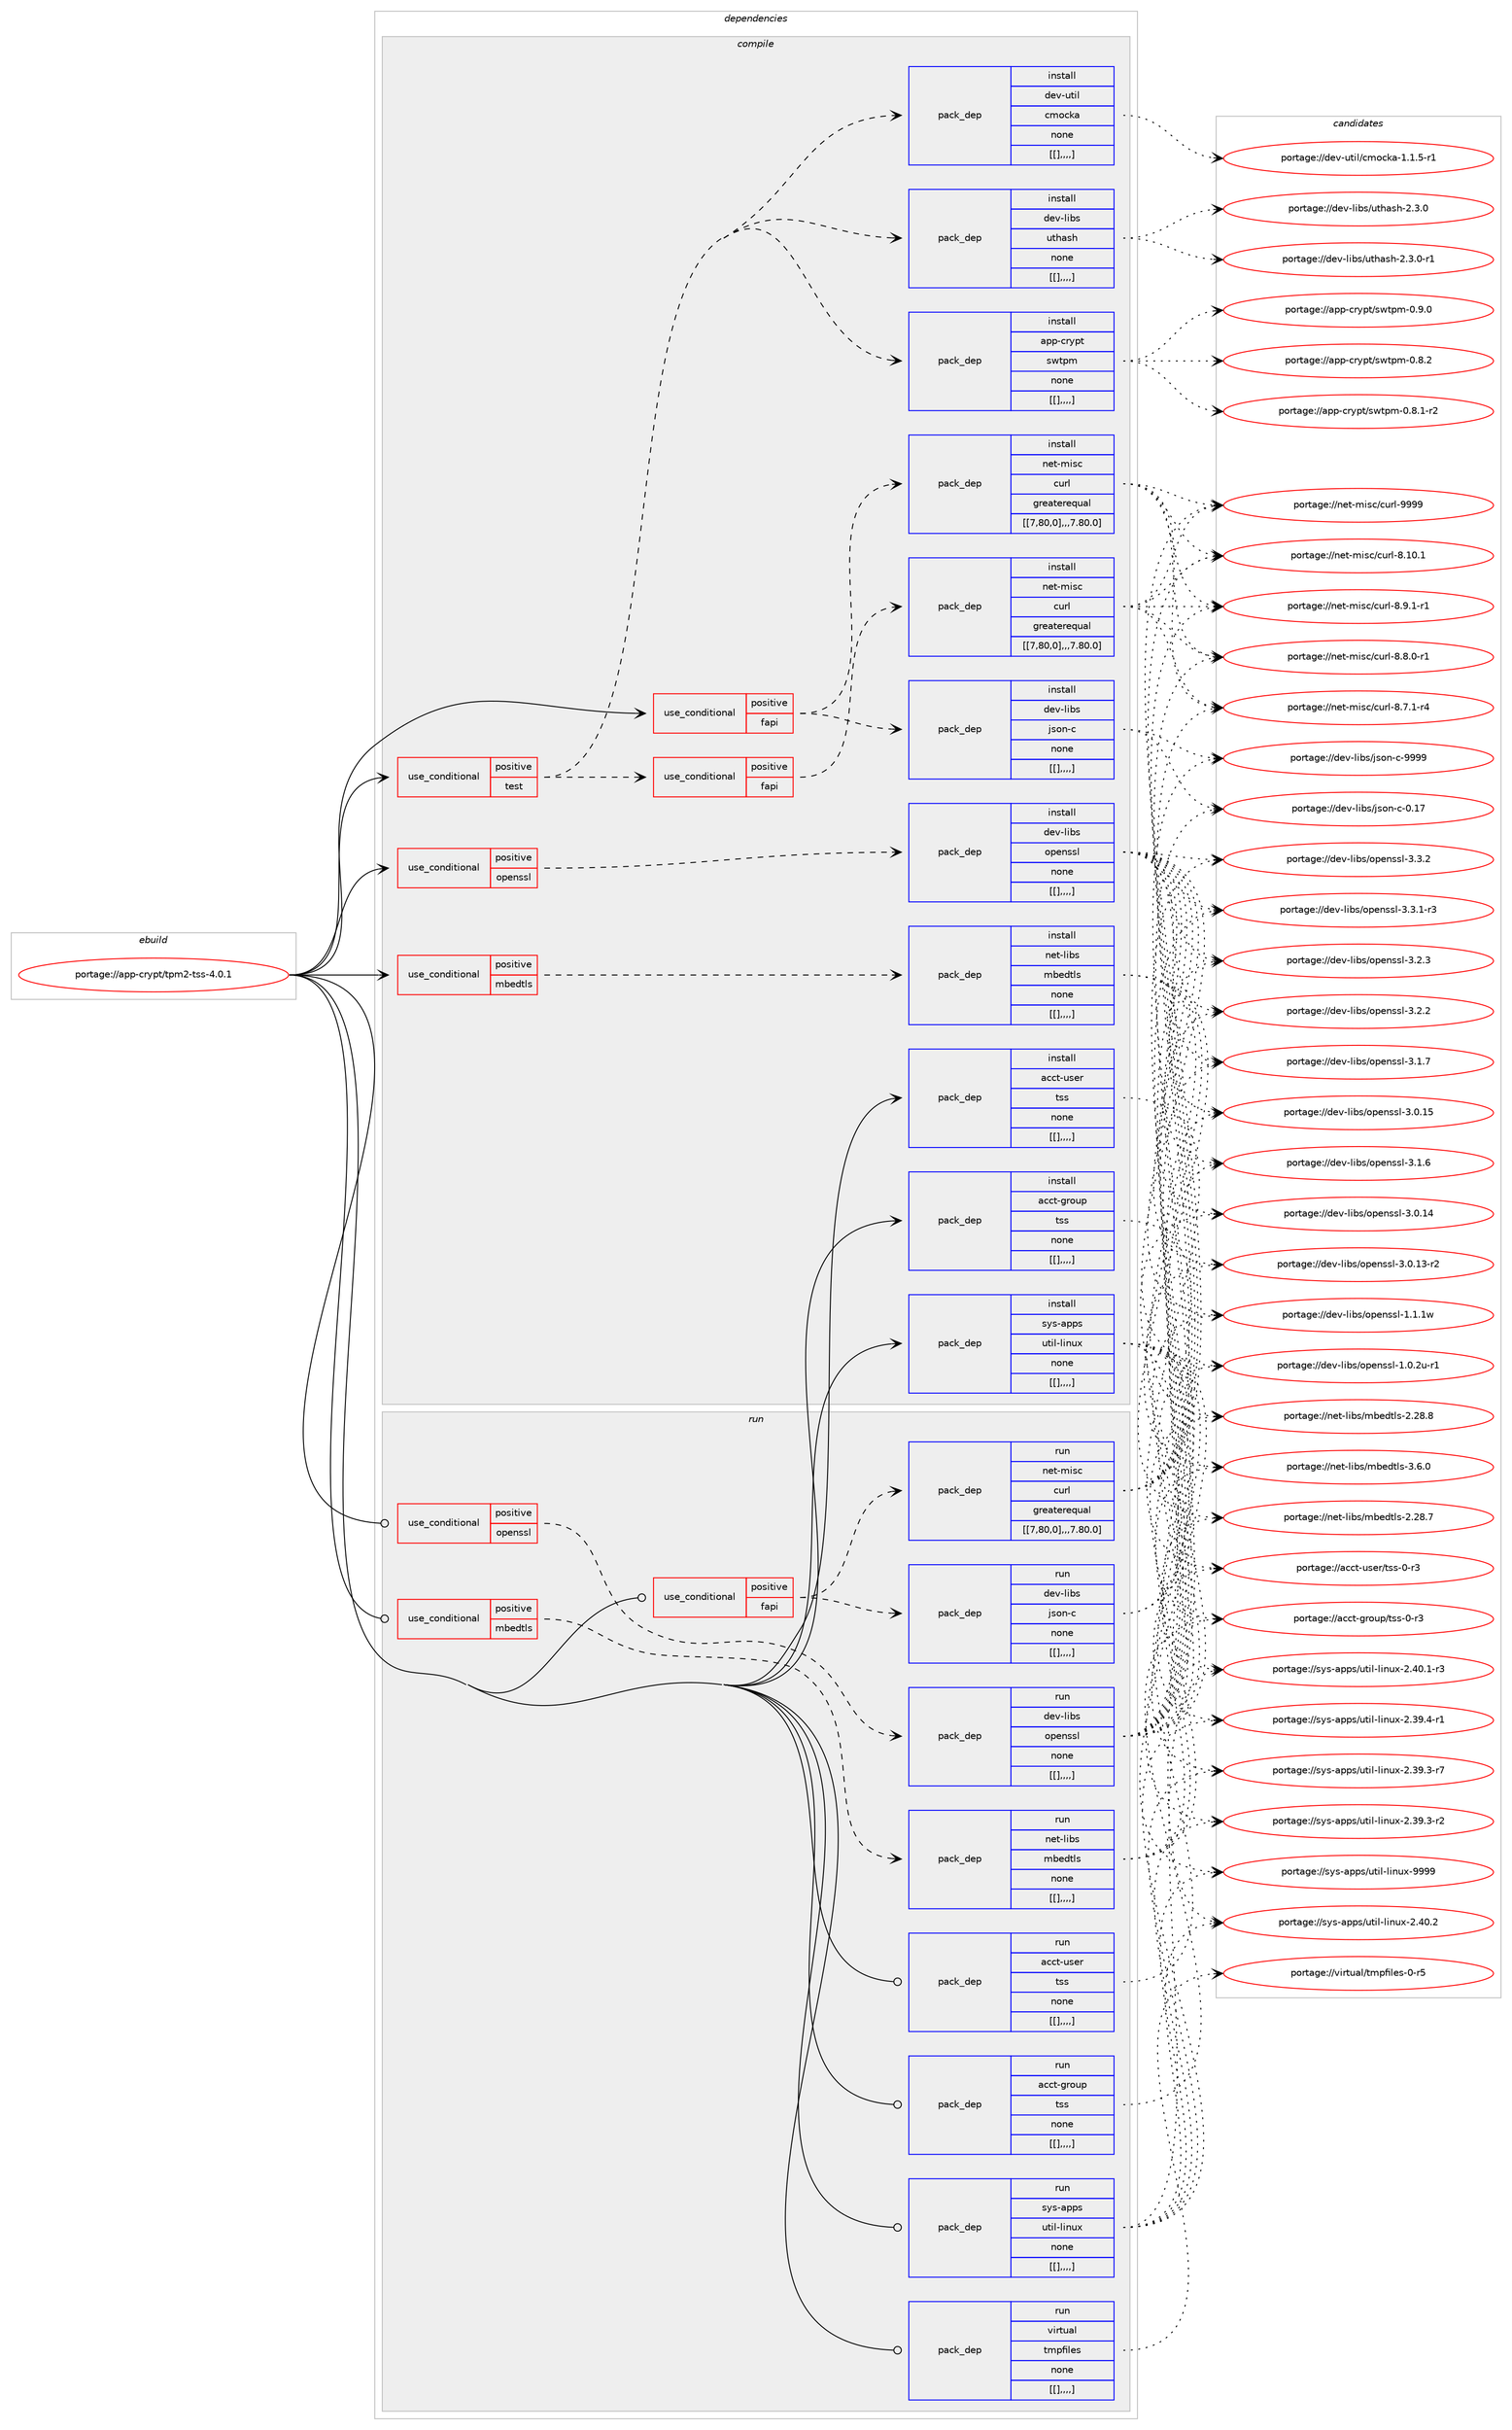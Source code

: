 digraph prolog {

# *************
# Graph options
# *************

newrank=true;
concentrate=true;
compound=true;
graph [rankdir=LR,fontname=Helvetica,fontsize=10,ranksep=1.5];#, ranksep=2.5, nodesep=0.2];
edge  [arrowhead=vee];
node  [fontname=Helvetica,fontsize=10];

# **********
# The ebuild
# **********

subgraph cluster_leftcol {
color=gray;
label=<<i>ebuild</i>>;
id [label="portage://app-crypt/tpm2-tss-4.0.1", color=red, width=4, href="../app-crypt/tpm2-tss-4.0.1.svg"];
}

# ****************
# The dependencies
# ****************

subgraph cluster_midcol {
color=gray;
label=<<i>dependencies</i>>;
subgraph cluster_compile {
fillcolor="#eeeeee";
style=filled;
label=<<i>compile</i>>;
subgraph cond4043 {
dependency15017 [label=<<TABLE BORDER="0" CELLBORDER="1" CELLSPACING="0" CELLPADDING="4"><TR><TD ROWSPAN="3" CELLPADDING="10">use_conditional</TD></TR><TR><TD>positive</TD></TR><TR><TD>fapi</TD></TR></TABLE>>, shape=none, color=red];
subgraph pack10890 {
dependency15018 [label=<<TABLE BORDER="0" CELLBORDER="1" CELLSPACING="0" CELLPADDING="4" WIDTH="220"><TR><TD ROWSPAN="6" CELLPADDING="30">pack_dep</TD></TR><TR><TD WIDTH="110">install</TD></TR><TR><TD>dev-libs</TD></TR><TR><TD>json-c</TD></TR><TR><TD>none</TD></TR><TR><TD>[[],,,,]</TD></TR></TABLE>>, shape=none, color=blue];
}
dependency15017:e -> dependency15018:w [weight=20,style="dashed",arrowhead="vee"];
subgraph pack10891 {
dependency15019 [label=<<TABLE BORDER="0" CELLBORDER="1" CELLSPACING="0" CELLPADDING="4" WIDTH="220"><TR><TD ROWSPAN="6" CELLPADDING="30">pack_dep</TD></TR><TR><TD WIDTH="110">install</TD></TR><TR><TD>net-misc</TD></TR><TR><TD>curl</TD></TR><TR><TD>greaterequal</TD></TR><TR><TD>[[7,80,0],,,7.80.0]</TD></TR></TABLE>>, shape=none, color=blue];
}
dependency15017:e -> dependency15019:w [weight=20,style="dashed",arrowhead="vee"];
}
id:e -> dependency15017:w [weight=20,style="solid",arrowhead="vee"];
subgraph cond4044 {
dependency15020 [label=<<TABLE BORDER="0" CELLBORDER="1" CELLSPACING="0" CELLPADDING="4"><TR><TD ROWSPAN="3" CELLPADDING="10">use_conditional</TD></TR><TR><TD>positive</TD></TR><TR><TD>mbedtls</TD></TR></TABLE>>, shape=none, color=red];
subgraph pack10892 {
dependency15021 [label=<<TABLE BORDER="0" CELLBORDER="1" CELLSPACING="0" CELLPADDING="4" WIDTH="220"><TR><TD ROWSPAN="6" CELLPADDING="30">pack_dep</TD></TR><TR><TD WIDTH="110">install</TD></TR><TR><TD>net-libs</TD></TR><TR><TD>mbedtls</TD></TR><TR><TD>none</TD></TR><TR><TD>[[],,,,]</TD></TR></TABLE>>, shape=none, color=blue];
}
dependency15020:e -> dependency15021:w [weight=20,style="dashed",arrowhead="vee"];
}
id:e -> dependency15020:w [weight=20,style="solid",arrowhead="vee"];
subgraph cond4045 {
dependency15022 [label=<<TABLE BORDER="0" CELLBORDER="1" CELLSPACING="0" CELLPADDING="4"><TR><TD ROWSPAN="3" CELLPADDING="10">use_conditional</TD></TR><TR><TD>positive</TD></TR><TR><TD>openssl</TD></TR></TABLE>>, shape=none, color=red];
subgraph pack10893 {
dependency15023 [label=<<TABLE BORDER="0" CELLBORDER="1" CELLSPACING="0" CELLPADDING="4" WIDTH="220"><TR><TD ROWSPAN="6" CELLPADDING="30">pack_dep</TD></TR><TR><TD WIDTH="110">install</TD></TR><TR><TD>dev-libs</TD></TR><TR><TD>openssl</TD></TR><TR><TD>none</TD></TR><TR><TD>[[],,,,]</TD></TR></TABLE>>, shape=none, color=blue];
}
dependency15022:e -> dependency15023:w [weight=20,style="dashed",arrowhead="vee"];
}
id:e -> dependency15022:w [weight=20,style="solid",arrowhead="vee"];
subgraph cond4046 {
dependency15024 [label=<<TABLE BORDER="0" CELLBORDER="1" CELLSPACING="0" CELLPADDING="4"><TR><TD ROWSPAN="3" CELLPADDING="10">use_conditional</TD></TR><TR><TD>positive</TD></TR><TR><TD>test</TD></TR></TABLE>>, shape=none, color=red];
subgraph pack10894 {
dependency15025 [label=<<TABLE BORDER="0" CELLBORDER="1" CELLSPACING="0" CELLPADDING="4" WIDTH="220"><TR><TD ROWSPAN="6" CELLPADDING="30">pack_dep</TD></TR><TR><TD WIDTH="110">install</TD></TR><TR><TD>app-crypt</TD></TR><TR><TD>swtpm</TD></TR><TR><TD>none</TD></TR><TR><TD>[[],,,,]</TD></TR></TABLE>>, shape=none, color=blue];
}
dependency15024:e -> dependency15025:w [weight=20,style="dashed",arrowhead="vee"];
subgraph pack10895 {
dependency15026 [label=<<TABLE BORDER="0" CELLBORDER="1" CELLSPACING="0" CELLPADDING="4" WIDTH="220"><TR><TD ROWSPAN="6" CELLPADDING="30">pack_dep</TD></TR><TR><TD WIDTH="110">install</TD></TR><TR><TD>dev-libs</TD></TR><TR><TD>uthash</TD></TR><TR><TD>none</TD></TR><TR><TD>[[],,,,]</TD></TR></TABLE>>, shape=none, color=blue];
}
dependency15024:e -> dependency15026:w [weight=20,style="dashed",arrowhead="vee"];
subgraph pack10896 {
dependency15027 [label=<<TABLE BORDER="0" CELLBORDER="1" CELLSPACING="0" CELLPADDING="4" WIDTH="220"><TR><TD ROWSPAN="6" CELLPADDING="30">pack_dep</TD></TR><TR><TD WIDTH="110">install</TD></TR><TR><TD>dev-util</TD></TR><TR><TD>cmocka</TD></TR><TR><TD>none</TD></TR><TR><TD>[[],,,,]</TD></TR></TABLE>>, shape=none, color=blue];
}
dependency15024:e -> dependency15027:w [weight=20,style="dashed",arrowhead="vee"];
subgraph cond4047 {
dependency15028 [label=<<TABLE BORDER="0" CELLBORDER="1" CELLSPACING="0" CELLPADDING="4"><TR><TD ROWSPAN="3" CELLPADDING="10">use_conditional</TD></TR><TR><TD>positive</TD></TR><TR><TD>fapi</TD></TR></TABLE>>, shape=none, color=red];
subgraph pack10897 {
dependency15029 [label=<<TABLE BORDER="0" CELLBORDER="1" CELLSPACING="0" CELLPADDING="4" WIDTH="220"><TR><TD ROWSPAN="6" CELLPADDING="30">pack_dep</TD></TR><TR><TD WIDTH="110">install</TD></TR><TR><TD>net-misc</TD></TR><TR><TD>curl</TD></TR><TR><TD>greaterequal</TD></TR><TR><TD>[[7,80,0],,,7.80.0]</TD></TR></TABLE>>, shape=none, color=blue];
}
dependency15028:e -> dependency15029:w [weight=20,style="dashed",arrowhead="vee"];
}
dependency15024:e -> dependency15028:w [weight=20,style="dashed",arrowhead="vee"];
}
id:e -> dependency15024:w [weight=20,style="solid",arrowhead="vee"];
subgraph pack10898 {
dependency15030 [label=<<TABLE BORDER="0" CELLBORDER="1" CELLSPACING="0" CELLPADDING="4" WIDTH="220"><TR><TD ROWSPAN="6" CELLPADDING="30">pack_dep</TD></TR><TR><TD WIDTH="110">install</TD></TR><TR><TD>acct-group</TD></TR><TR><TD>tss</TD></TR><TR><TD>none</TD></TR><TR><TD>[[],,,,]</TD></TR></TABLE>>, shape=none, color=blue];
}
id:e -> dependency15030:w [weight=20,style="solid",arrowhead="vee"];
subgraph pack10899 {
dependency15031 [label=<<TABLE BORDER="0" CELLBORDER="1" CELLSPACING="0" CELLPADDING="4" WIDTH="220"><TR><TD ROWSPAN="6" CELLPADDING="30">pack_dep</TD></TR><TR><TD WIDTH="110">install</TD></TR><TR><TD>acct-user</TD></TR><TR><TD>tss</TD></TR><TR><TD>none</TD></TR><TR><TD>[[],,,,]</TD></TR></TABLE>>, shape=none, color=blue];
}
id:e -> dependency15031:w [weight=20,style="solid",arrowhead="vee"];
subgraph pack10900 {
dependency15032 [label=<<TABLE BORDER="0" CELLBORDER="1" CELLSPACING="0" CELLPADDING="4" WIDTH="220"><TR><TD ROWSPAN="6" CELLPADDING="30">pack_dep</TD></TR><TR><TD WIDTH="110">install</TD></TR><TR><TD>sys-apps</TD></TR><TR><TD>util-linux</TD></TR><TR><TD>none</TD></TR><TR><TD>[[],,,,]</TD></TR></TABLE>>, shape=none, color=blue];
}
id:e -> dependency15032:w [weight=20,style="solid",arrowhead="vee"];
}
subgraph cluster_compileandrun {
fillcolor="#eeeeee";
style=filled;
label=<<i>compile and run</i>>;
}
subgraph cluster_run {
fillcolor="#eeeeee";
style=filled;
label=<<i>run</i>>;
subgraph cond4048 {
dependency15033 [label=<<TABLE BORDER="0" CELLBORDER="1" CELLSPACING="0" CELLPADDING="4"><TR><TD ROWSPAN="3" CELLPADDING="10">use_conditional</TD></TR><TR><TD>positive</TD></TR><TR><TD>fapi</TD></TR></TABLE>>, shape=none, color=red];
subgraph pack10901 {
dependency15034 [label=<<TABLE BORDER="0" CELLBORDER="1" CELLSPACING="0" CELLPADDING="4" WIDTH="220"><TR><TD ROWSPAN="6" CELLPADDING="30">pack_dep</TD></TR><TR><TD WIDTH="110">run</TD></TR><TR><TD>dev-libs</TD></TR><TR><TD>json-c</TD></TR><TR><TD>none</TD></TR><TR><TD>[[],,,,]</TD></TR></TABLE>>, shape=none, color=blue];
}
dependency15033:e -> dependency15034:w [weight=20,style="dashed",arrowhead="vee"];
subgraph pack10902 {
dependency15035 [label=<<TABLE BORDER="0" CELLBORDER="1" CELLSPACING="0" CELLPADDING="4" WIDTH="220"><TR><TD ROWSPAN="6" CELLPADDING="30">pack_dep</TD></TR><TR><TD WIDTH="110">run</TD></TR><TR><TD>net-misc</TD></TR><TR><TD>curl</TD></TR><TR><TD>greaterequal</TD></TR><TR><TD>[[7,80,0],,,7.80.0]</TD></TR></TABLE>>, shape=none, color=blue];
}
dependency15033:e -> dependency15035:w [weight=20,style="dashed",arrowhead="vee"];
}
id:e -> dependency15033:w [weight=20,style="solid",arrowhead="odot"];
subgraph cond4049 {
dependency15036 [label=<<TABLE BORDER="0" CELLBORDER="1" CELLSPACING="0" CELLPADDING="4"><TR><TD ROWSPAN="3" CELLPADDING="10">use_conditional</TD></TR><TR><TD>positive</TD></TR><TR><TD>mbedtls</TD></TR></TABLE>>, shape=none, color=red];
subgraph pack10903 {
dependency15037 [label=<<TABLE BORDER="0" CELLBORDER="1" CELLSPACING="0" CELLPADDING="4" WIDTH="220"><TR><TD ROWSPAN="6" CELLPADDING="30">pack_dep</TD></TR><TR><TD WIDTH="110">run</TD></TR><TR><TD>net-libs</TD></TR><TR><TD>mbedtls</TD></TR><TR><TD>none</TD></TR><TR><TD>[[],,,,]</TD></TR></TABLE>>, shape=none, color=blue];
}
dependency15036:e -> dependency15037:w [weight=20,style="dashed",arrowhead="vee"];
}
id:e -> dependency15036:w [weight=20,style="solid",arrowhead="odot"];
subgraph cond4050 {
dependency15038 [label=<<TABLE BORDER="0" CELLBORDER="1" CELLSPACING="0" CELLPADDING="4"><TR><TD ROWSPAN="3" CELLPADDING="10">use_conditional</TD></TR><TR><TD>positive</TD></TR><TR><TD>openssl</TD></TR></TABLE>>, shape=none, color=red];
subgraph pack10904 {
dependency15039 [label=<<TABLE BORDER="0" CELLBORDER="1" CELLSPACING="0" CELLPADDING="4" WIDTH="220"><TR><TD ROWSPAN="6" CELLPADDING="30">pack_dep</TD></TR><TR><TD WIDTH="110">run</TD></TR><TR><TD>dev-libs</TD></TR><TR><TD>openssl</TD></TR><TR><TD>none</TD></TR><TR><TD>[[],,,,]</TD></TR></TABLE>>, shape=none, color=blue];
}
dependency15038:e -> dependency15039:w [weight=20,style="dashed",arrowhead="vee"];
}
id:e -> dependency15038:w [weight=20,style="solid",arrowhead="odot"];
subgraph pack10905 {
dependency15040 [label=<<TABLE BORDER="0" CELLBORDER="1" CELLSPACING="0" CELLPADDING="4" WIDTH="220"><TR><TD ROWSPAN="6" CELLPADDING="30">pack_dep</TD></TR><TR><TD WIDTH="110">run</TD></TR><TR><TD>acct-group</TD></TR><TR><TD>tss</TD></TR><TR><TD>none</TD></TR><TR><TD>[[],,,,]</TD></TR></TABLE>>, shape=none, color=blue];
}
id:e -> dependency15040:w [weight=20,style="solid",arrowhead="odot"];
subgraph pack10906 {
dependency15041 [label=<<TABLE BORDER="0" CELLBORDER="1" CELLSPACING="0" CELLPADDING="4" WIDTH="220"><TR><TD ROWSPAN="6" CELLPADDING="30">pack_dep</TD></TR><TR><TD WIDTH="110">run</TD></TR><TR><TD>acct-user</TD></TR><TR><TD>tss</TD></TR><TR><TD>none</TD></TR><TR><TD>[[],,,,]</TD></TR></TABLE>>, shape=none, color=blue];
}
id:e -> dependency15041:w [weight=20,style="solid",arrowhead="odot"];
subgraph pack10907 {
dependency15042 [label=<<TABLE BORDER="0" CELLBORDER="1" CELLSPACING="0" CELLPADDING="4" WIDTH="220"><TR><TD ROWSPAN="6" CELLPADDING="30">pack_dep</TD></TR><TR><TD WIDTH="110">run</TD></TR><TR><TD>sys-apps</TD></TR><TR><TD>util-linux</TD></TR><TR><TD>none</TD></TR><TR><TD>[[],,,,]</TD></TR></TABLE>>, shape=none, color=blue];
}
id:e -> dependency15042:w [weight=20,style="solid",arrowhead="odot"];
subgraph pack10908 {
dependency15043 [label=<<TABLE BORDER="0" CELLBORDER="1" CELLSPACING="0" CELLPADDING="4" WIDTH="220"><TR><TD ROWSPAN="6" CELLPADDING="30">pack_dep</TD></TR><TR><TD WIDTH="110">run</TD></TR><TR><TD>virtual</TD></TR><TR><TD>tmpfiles</TD></TR><TR><TD>none</TD></TR><TR><TD>[[],,,,]</TD></TR></TABLE>>, shape=none, color=blue];
}
id:e -> dependency15043:w [weight=20,style="solid",arrowhead="odot"];
}
}

# **************
# The candidates
# **************

subgraph cluster_choices {
rank=same;
color=gray;
label=<<i>candidates</i>>;

subgraph choice10890 {
color=black;
nodesep=1;
choice10010111845108105981154710611511111045994557575757 [label="portage://dev-libs/json-c-9999", color=red, width=4,href="../dev-libs/json-c-9999.svg"];
choice10010111845108105981154710611511111045994548464955 [label="portage://dev-libs/json-c-0.17", color=red, width=4,href="../dev-libs/json-c-0.17.svg"];
dependency15018:e -> choice10010111845108105981154710611511111045994557575757:w [style=dotted,weight="100"];
dependency15018:e -> choice10010111845108105981154710611511111045994548464955:w [style=dotted,weight="100"];
}
subgraph choice10891 {
color=black;
nodesep=1;
choice110101116451091051159947991171141084557575757 [label="portage://net-misc/curl-9999", color=red, width=4,href="../net-misc/curl-9999.svg"];
choice1101011164510910511599479911711410845564649484649 [label="portage://net-misc/curl-8.10.1", color=red, width=4,href="../net-misc/curl-8.10.1.svg"];
choice110101116451091051159947991171141084556465746494511449 [label="portage://net-misc/curl-8.9.1-r1", color=red, width=4,href="../net-misc/curl-8.9.1-r1.svg"];
choice110101116451091051159947991171141084556465646484511449 [label="portage://net-misc/curl-8.8.0-r1", color=red, width=4,href="../net-misc/curl-8.8.0-r1.svg"];
choice110101116451091051159947991171141084556465546494511452 [label="portage://net-misc/curl-8.7.1-r4", color=red, width=4,href="../net-misc/curl-8.7.1-r4.svg"];
dependency15019:e -> choice110101116451091051159947991171141084557575757:w [style=dotted,weight="100"];
dependency15019:e -> choice1101011164510910511599479911711410845564649484649:w [style=dotted,weight="100"];
dependency15019:e -> choice110101116451091051159947991171141084556465746494511449:w [style=dotted,weight="100"];
dependency15019:e -> choice110101116451091051159947991171141084556465646484511449:w [style=dotted,weight="100"];
dependency15019:e -> choice110101116451091051159947991171141084556465546494511452:w [style=dotted,weight="100"];
}
subgraph choice10892 {
color=black;
nodesep=1;
choice11010111645108105981154710998101100116108115455146544648 [label="portage://net-libs/mbedtls-3.6.0", color=red, width=4,href="../net-libs/mbedtls-3.6.0.svg"];
choice1101011164510810598115471099810110011610811545504650564656 [label="portage://net-libs/mbedtls-2.28.8", color=red, width=4,href="../net-libs/mbedtls-2.28.8.svg"];
choice1101011164510810598115471099810110011610811545504650564655 [label="portage://net-libs/mbedtls-2.28.7", color=red, width=4,href="../net-libs/mbedtls-2.28.7.svg"];
dependency15021:e -> choice11010111645108105981154710998101100116108115455146544648:w [style=dotted,weight="100"];
dependency15021:e -> choice1101011164510810598115471099810110011610811545504650564656:w [style=dotted,weight="100"];
dependency15021:e -> choice1101011164510810598115471099810110011610811545504650564655:w [style=dotted,weight="100"];
}
subgraph choice10893 {
color=black;
nodesep=1;
choice100101118451081059811547111112101110115115108455146514650 [label="portage://dev-libs/openssl-3.3.2", color=red, width=4,href="../dev-libs/openssl-3.3.2.svg"];
choice1001011184510810598115471111121011101151151084551465146494511451 [label="portage://dev-libs/openssl-3.3.1-r3", color=red, width=4,href="../dev-libs/openssl-3.3.1-r3.svg"];
choice100101118451081059811547111112101110115115108455146504651 [label="portage://dev-libs/openssl-3.2.3", color=red, width=4,href="../dev-libs/openssl-3.2.3.svg"];
choice100101118451081059811547111112101110115115108455146504650 [label="portage://dev-libs/openssl-3.2.2", color=red, width=4,href="../dev-libs/openssl-3.2.2.svg"];
choice100101118451081059811547111112101110115115108455146494655 [label="portage://dev-libs/openssl-3.1.7", color=red, width=4,href="../dev-libs/openssl-3.1.7.svg"];
choice100101118451081059811547111112101110115115108455146494654 [label="portage://dev-libs/openssl-3.1.6", color=red, width=4,href="../dev-libs/openssl-3.1.6.svg"];
choice10010111845108105981154711111210111011511510845514648464953 [label="portage://dev-libs/openssl-3.0.15", color=red, width=4,href="../dev-libs/openssl-3.0.15.svg"];
choice10010111845108105981154711111210111011511510845514648464952 [label="portage://dev-libs/openssl-3.0.14", color=red, width=4,href="../dev-libs/openssl-3.0.14.svg"];
choice100101118451081059811547111112101110115115108455146484649514511450 [label="portage://dev-libs/openssl-3.0.13-r2", color=red, width=4,href="../dev-libs/openssl-3.0.13-r2.svg"];
choice100101118451081059811547111112101110115115108454946494649119 [label="portage://dev-libs/openssl-1.1.1w", color=red, width=4,href="../dev-libs/openssl-1.1.1w.svg"];
choice1001011184510810598115471111121011101151151084549464846501174511449 [label="portage://dev-libs/openssl-1.0.2u-r1", color=red, width=4,href="../dev-libs/openssl-1.0.2u-r1.svg"];
dependency15023:e -> choice100101118451081059811547111112101110115115108455146514650:w [style=dotted,weight="100"];
dependency15023:e -> choice1001011184510810598115471111121011101151151084551465146494511451:w [style=dotted,weight="100"];
dependency15023:e -> choice100101118451081059811547111112101110115115108455146504651:w [style=dotted,weight="100"];
dependency15023:e -> choice100101118451081059811547111112101110115115108455146504650:w [style=dotted,weight="100"];
dependency15023:e -> choice100101118451081059811547111112101110115115108455146494655:w [style=dotted,weight="100"];
dependency15023:e -> choice100101118451081059811547111112101110115115108455146494654:w [style=dotted,weight="100"];
dependency15023:e -> choice10010111845108105981154711111210111011511510845514648464953:w [style=dotted,weight="100"];
dependency15023:e -> choice10010111845108105981154711111210111011511510845514648464952:w [style=dotted,weight="100"];
dependency15023:e -> choice100101118451081059811547111112101110115115108455146484649514511450:w [style=dotted,weight="100"];
dependency15023:e -> choice100101118451081059811547111112101110115115108454946494649119:w [style=dotted,weight="100"];
dependency15023:e -> choice1001011184510810598115471111121011101151151084549464846501174511449:w [style=dotted,weight="100"];
}
subgraph choice10894 {
color=black;
nodesep=1;
choice97112112459911412111211647115119116112109454846574648 [label="portage://app-crypt/swtpm-0.9.0", color=red, width=4,href="../app-crypt/swtpm-0.9.0.svg"];
choice97112112459911412111211647115119116112109454846564650 [label="portage://app-crypt/swtpm-0.8.2", color=red, width=4,href="../app-crypt/swtpm-0.8.2.svg"];
choice971121124599114121112116471151191161121094548465646494511450 [label="portage://app-crypt/swtpm-0.8.1-r2", color=red, width=4,href="../app-crypt/swtpm-0.8.1-r2.svg"];
dependency15025:e -> choice97112112459911412111211647115119116112109454846574648:w [style=dotted,weight="100"];
dependency15025:e -> choice97112112459911412111211647115119116112109454846564650:w [style=dotted,weight="100"];
dependency15025:e -> choice971121124599114121112116471151191161121094548465646494511450:w [style=dotted,weight="100"];
}
subgraph choice10895 {
color=black;
nodesep=1;
choice100101118451081059811547117116104971151044550465146484511449 [label="portage://dev-libs/uthash-2.3.0-r1", color=red, width=4,href="../dev-libs/uthash-2.3.0-r1.svg"];
choice10010111845108105981154711711610497115104455046514648 [label="portage://dev-libs/uthash-2.3.0", color=red, width=4,href="../dev-libs/uthash-2.3.0.svg"];
dependency15026:e -> choice100101118451081059811547117116104971151044550465146484511449:w [style=dotted,weight="100"];
dependency15026:e -> choice10010111845108105981154711711610497115104455046514648:w [style=dotted,weight="100"];
}
subgraph choice10896 {
color=black;
nodesep=1;
choice10010111845117116105108479910911199107974549464946534511449 [label="portage://dev-util/cmocka-1.1.5-r1", color=red, width=4,href="../dev-util/cmocka-1.1.5-r1.svg"];
dependency15027:e -> choice10010111845117116105108479910911199107974549464946534511449:w [style=dotted,weight="100"];
}
subgraph choice10897 {
color=black;
nodesep=1;
choice110101116451091051159947991171141084557575757 [label="portage://net-misc/curl-9999", color=red, width=4,href="../net-misc/curl-9999.svg"];
choice1101011164510910511599479911711410845564649484649 [label="portage://net-misc/curl-8.10.1", color=red, width=4,href="../net-misc/curl-8.10.1.svg"];
choice110101116451091051159947991171141084556465746494511449 [label="portage://net-misc/curl-8.9.1-r1", color=red, width=4,href="../net-misc/curl-8.9.1-r1.svg"];
choice110101116451091051159947991171141084556465646484511449 [label="portage://net-misc/curl-8.8.0-r1", color=red, width=4,href="../net-misc/curl-8.8.0-r1.svg"];
choice110101116451091051159947991171141084556465546494511452 [label="portage://net-misc/curl-8.7.1-r4", color=red, width=4,href="../net-misc/curl-8.7.1-r4.svg"];
dependency15029:e -> choice110101116451091051159947991171141084557575757:w [style=dotted,weight="100"];
dependency15029:e -> choice1101011164510910511599479911711410845564649484649:w [style=dotted,weight="100"];
dependency15029:e -> choice110101116451091051159947991171141084556465746494511449:w [style=dotted,weight="100"];
dependency15029:e -> choice110101116451091051159947991171141084556465646484511449:w [style=dotted,weight="100"];
dependency15029:e -> choice110101116451091051159947991171141084556465546494511452:w [style=dotted,weight="100"];
}
subgraph choice10898 {
color=black;
nodesep=1;
choice979999116451031141111171124711611511545484511451 [label="portage://acct-group/tss-0-r3", color=red, width=4,href="../acct-group/tss-0-r3.svg"];
dependency15030:e -> choice979999116451031141111171124711611511545484511451:w [style=dotted,weight="100"];
}
subgraph choice10899 {
color=black;
nodesep=1;
choice979999116451171151011144711611511545484511451 [label="portage://acct-user/tss-0-r3", color=red, width=4,href="../acct-user/tss-0-r3.svg"];
dependency15031:e -> choice979999116451171151011144711611511545484511451:w [style=dotted,weight="100"];
}
subgraph choice10900 {
color=black;
nodesep=1;
choice115121115459711211211547117116105108451081051101171204557575757 [label="portage://sys-apps/util-linux-9999", color=red, width=4,href="../sys-apps/util-linux-9999.svg"];
choice1151211154597112112115471171161051084510810511011712045504652484650 [label="portage://sys-apps/util-linux-2.40.2", color=red, width=4,href="../sys-apps/util-linux-2.40.2.svg"];
choice11512111545971121121154711711610510845108105110117120455046524846494511451 [label="portage://sys-apps/util-linux-2.40.1-r3", color=red, width=4,href="../sys-apps/util-linux-2.40.1-r3.svg"];
choice11512111545971121121154711711610510845108105110117120455046515746524511449 [label="portage://sys-apps/util-linux-2.39.4-r1", color=red, width=4,href="../sys-apps/util-linux-2.39.4-r1.svg"];
choice11512111545971121121154711711610510845108105110117120455046515746514511455 [label="portage://sys-apps/util-linux-2.39.3-r7", color=red, width=4,href="../sys-apps/util-linux-2.39.3-r7.svg"];
choice11512111545971121121154711711610510845108105110117120455046515746514511450 [label="portage://sys-apps/util-linux-2.39.3-r2", color=red, width=4,href="../sys-apps/util-linux-2.39.3-r2.svg"];
dependency15032:e -> choice115121115459711211211547117116105108451081051101171204557575757:w [style=dotted,weight="100"];
dependency15032:e -> choice1151211154597112112115471171161051084510810511011712045504652484650:w [style=dotted,weight="100"];
dependency15032:e -> choice11512111545971121121154711711610510845108105110117120455046524846494511451:w [style=dotted,weight="100"];
dependency15032:e -> choice11512111545971121121154711711610510845108105110117120455046515746524511449:w [style=dotted,weight="100"];
dependency15032:e -> choice11512111545971121121154711711610510845108105110117120455046515746514511455:w [style=dotted,weight="100"];
dependency15032:e -> choice11512111545971121121154711711610510845108105110117120455046515746514511450:w [style=dotted,weight="100"];
}
subgraph choice10901 {
color=black;
nodesep=1;
choice10010111845108105981154710611511111045994557575757 [label="portage://dev-libs/json-c-9999", color=red, width=4,href="../dev-libs/json-c-9999.svg"];
choice10010111845108105981154710611511111045994548464955 [label="portage://dev-libs/json-c-0.17", color=red, width=4,href="../dev-libs/json-c-0.17.svg"];
dependency15034:e -> choice10010111845108105981154710611511111045994557575757:w [style=dotted,weight="100"];
dependency15034:e -> choice10010111845108105981154710611511111045994548464955:w [style=dotted,weight="100"];
}
subgraph choice10902 {
color=black;
nodesep=1;
choice110101116451091051159947991171141084557575757 [label="portage://net-misc/curl-9999", color=red, width=4,href="../net-misc/curl-9999.svg"];
choice1101011164510910511599479911711410845564649484649 [label="portage://net-misc/curl-8.10.1", color=red, width=4,href="../net-misc/curl-8.10.1.svg"];
choice110101116451091051159947991171141084556465746494511449 [label="portage://net-misc/curl-8.9.1-r1", color=red, width=4,href="../net-misc/curl-8.9.1-r1.svg"];
choice110101116451091051159947991171141084556465646484511449 [label="portage://net-misc/curl-8.8.0-r1", color=red, width=4,href="../net-misc/curl-8.8.0-r1.svg"];
choice110101116451091051159947991171141084556465546494511452 [label="portage://net-misc/curl-8.7.1-r4", color=red, width=4,href="../net-misc/curl-8.7.1-r4.svg"];
dependency15035:e -> choice110101116451091051159947991171141084557575757:w [style=dotted,weight="100"];
dependency15035:e -> choice1101011164510910511599479911711410845564649484649:w [style=dotted,weight="100"];
dependency15035:e -> choice110101116451091051159947991171141084556465746494511449:w [style=dotted,weight="100"];
dependency15035:e -> choice110101116451091051159947991171141084556465646484511449:w [style=dotted,weight="100"];
dependency15035:e -> choice110101116451091051159947991171141084556465546494511452:w [style=dotted,weight="100"];
}
subgraph choice10903 {
color=black;
nodesep=1;
choice11010111645108105981154710998101100116108115455146544648 [label="portage://net-libs/mbedtls-3.6.0", color=red, width=4,href="../net-libs/mbedtls-3.6.0.svg"];
choice1101011164510810598115471099810110011610811545504650564656 [label="portage://net-libs/mbedtls-2.28.8", color=red, width=4,href="../net-libs/mbedtls-2.28.8.svg"];
choice1101011164510810598115471099810110011610811545504650564655 [label="portage://net-libs/mbedtls-2.28.7", color=red, width=4,href="../net-libs/mbedtls-2.28.7.svg"];
dependency15037:e -> choice11010111645108105981154710998101100116108115455146544648:w [style=dotted,weight="100"];
dependency15037:e -> choice1101011164510810598115471099810110011610811545504650564656:w [style=dotted,weight="100"];
dependency15037:e -> choice1101011164510810598115471099810110011610811545504650564655:w [style=dotted,weight="100"];
}
subgraph choice10904 {
color=black;
nodesep=1;
choice100101118451081059811547111112101110115115108455146514650 [label="portage://dev-libs/openssl-3.3.2", color=red, width=4,href="../dev-libs/openssl-3.3.2.svg"];
choice1001011184510810598115471111121011101151151084551465146494511451 [label="portage://dev-libs/openssl-3.3.1-r3", color=red, width=4,href="../dev-libs/openssl-3.3.1-r3.svg"];
choice100101118451081059811547111112101110115115108455146504651 [label="portage://dev-libs/openssl-3.2.3", color=red, width=4,href="../dev-libs/openssl-3.2.3.svg"];
choice100101118451081059811547111112101110115115108455146504650 [label="portage://dev-libs/openssl-3.2.2", color=red, width=4,href="../dev-libs/openssl-3.2.2.svg"];
choice100101118451081059811547111112101110115115108455146494655 [label="portage://dev-libs/openssl-3.1.7", color=red, width=4,href="../dev-libs/openssl-3.1.7.svg"];
choice100101118451081059811547111112101110115115108455146494654 [label="portage://dev-libs/openssl-3.1.6", color=red, width=4,href="../dev-libs/openssl-3.1.6.svg"];
choice10010111845108105981154711111210111011511510845514648464953 [label="portage://dev-libs/openssl-3.0.15", color=red, width=4,href="../dev-libs/openssl-3.0.15.svg"];
choice10010111845108105981154711111210111011511510845514648464952 [label="portage://dev-libs/openssl-3.0.14", color=red, width=4,href="../dev-libs/openssl-3.0.14.svg"];
choice100101118451081059811547111112101110115115108455146484649514511450 [label="portage://dev-libs/openssl-3.0.13-r2", color=red, width=4,href="../dev-libs/openssl-3.0.13-r2.svg"];
choice100101118451081059811547111112101110115115108454946494649119 [label="portage://dev-libs/openssl-1.1.1w", color=red, width=4,href="../dev-libs/openssl-1.1.1w.svg"];
choice1001011184510810598115471111121011101151151084549464846501174511449 [label="portage://dev-libs/openssl-1.0.2u-r1", color=red, width=4,href="../dev-libs/openssl-1.0.2u-r1.svg"];
dependency15039:e -> choice100101118451081059811547111112101110115115108455146514650:w [style=dotted,weight="100"];
dependency15039:e -> choice1001011184510810598115471111121011101151151084551465146494511451:w [style=dotted,weight="100"];
dependency15039:e -> choice100101118451081059811547111112101110115115108455146504651:w [style=dotted,weight="100"];
dependency15039:e -> choice100101118451081059811547111112101110115115108455146504650:w [style=dotted,weight="100"];
dependency15039:e -> choice100101118451081059811547111112101110115115108455146494655:w [style=dotted,weight="100"];
dependency15039:e -> choice100101118451081059811547111112101110115115108455146494654:w [style=dotted,weight="100"];
dependency15039:e -> choice10010111845108105981154711111210111011511510845514648464953:w [style=dotted,weight="100"];
dependency15039:e -> choice10010111845108105981154711111210111011511510845514648464952:w [style=dotted,weight="100"];
dependency15039:e -> choice100101118451081059811547111112101110115115108455146484649514511450:w [style=dotted,weight="100"];
dependency15039:e -> choice100101118451081059811547111112101110115115108454946494649119:w [style=dotted,weight="100"];
dependency15039:e -> choice1001011184510810598115471111121011101151151084549464846501174511449:w [style=dotted,weight="100"];
}
subgraph choice10905 {
color=black;
nodesep=1;
choice979999116451031141111171124711611511545484511451 [label="portage://acct-group/tss-0-r3", color=red, width=4,href="../acct-group/tss-0-r3.svg"];
dependency15040:e -> choice979999116451031141111171124711611511545484511451:w [style=dotted,weight="100"];
}
subgraph choice10906 {
color=black;
nodesep=1;
choice979999116451171151011144711611511545484511451 [label="portage://acct-user/tss-0-r3", color=red, width=4,href="../acct-user/tss-0-r3.svg"];
dependency15041:e -> choice979999116451171151011144711611511545484511451:w [style=dotted,weight="100"];
}
subgraph choice10907 {
color=black;
nodesep=1;
choice115121115459711211211547117116105108451081051101171204557575757 [label="portage://sys-apps/util-linux-9999", color=red, width=4,href="../sys-apps/util-linux-9999.svg"];
choice1151211154597112112115471171161051084510810511011712045504652484650 [label="portage://sys-apps/util-linux-2.40.2", color=red, width=4,href="../sys-apps/util-linux-2.40.2.svg"];
choice11512111545971121121154711711610510845108105110117120455046524846494511451 [label="portage://sys-apps/util-linux-2.40.1-r3", color=red, width=4,href="../sys-apps/util-linux-2.40.1-r3.svg"];
choice11512111545971121121154711711610510845108105110117120455046515746524511449 [label="portage://sys-apps/util-linux-2.39.4-r1", color=red, width=4,href="../sys-apps/util-linux-2.39.4-r1.svg"];
choice11512111545971121121154711711610510845108105110117120455046515746514511455 [label="portage://sys-apps/util-linux-2.39.3-r7", color=red, width=4,href="../sys-apps/util-linux-2.39.3-r7.svg"];
choice11512111545971121121154711711610510845108105110117120455046515746514511450 [label="portage://sys-apps/util-linux-2.39.3-r2", color=red, width=4,href="../sys-apps/util-linux-2.39.3-r2.svg"];
dependency15042:e -> choice115121115459711211211547117116105108451081051101171204557575757:w [style=dotted,weight="100"];
dependency15042:e -> choice1151211154597112112115471171161051084510810511011712045504652484650:w [style=dotted,weight="100"];
dependency15042:e -> choice11512111545971121121154711711610510845108105110117120455046524846494511451:w [style=dotted,weight="100"];
dependency15042:e -> choice11512111545971121121154711711610510845108105110117120455046515746524511449:w [style=dotted,weight="100"];
dependency15042:e -> choice11512111545971121121154711711610510845108105110117120455046515746514511455:w [style=dotted,weight="100"];
dependency15042:e -> choice11512111545971121121154711711610510845108105110117120455046515746514511450:w [style=dotted,weight="100"];
}
subgraph choice10908 {
color=black;
nodesep=1;
choice118105114116117971084711610911210210510810111545484511453 [label="portage://virtual/tmpfiles-0-r5", color=red, width=4,href="../virtual/tmpfiles-0-r5.svg"];
dependency15043:e -> choice118105114116117971084711610911210210510810111545484511453:w [style=dotted,weight="100"];
}
}

}
